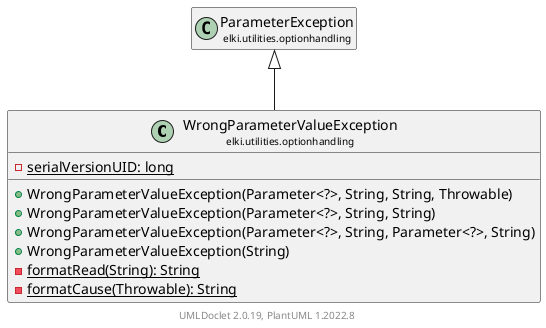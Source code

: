 @startuml
    remove .*\.(Instance|Par|Parameterizer|Factory)$
    set namespaceSeparator none
    hide empty fields
    hide empty methods

    class "<size:14>WrongParameterValueException\n<size:10>elki.utilities.optionhandling" as elki.utilities.optionhandling.WrongParameterValueException [[WrongParameterValueException.html]] {
        {static} -serialVersionUID: long
        +WrongParameterValueException(Parameter<?>, String, String, Throwable)
        +WrongParameterValueException(Parameter<?>, String, String)
        +WrongParameterValueException(Parameter<?>, String, Parameter<?>, String)
        +WrongParameterValueException(String)
        {static} -formatRead(String): String
        {static} -formatCause(Throwable): String
    }

    class "<size:14>ParameterException\n<size:10>elki.utilities.optionhandling" as elki.utilities.optionhandling.ParameterException [[ParameterException.html]]

    elki.utilities.optionhandling.ParameterException <|-- elki.utilities.optionhandling.WrongParameterValueException

    center footer UMLDoclet 2.0.19, PlantUML 1.2022.8
@enduml
